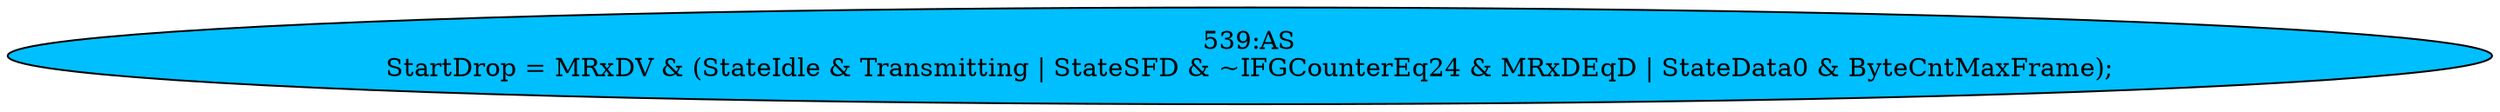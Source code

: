 strict digraph "" {
	node [label="\N"];
	"539:AS"	 [ast="<pyverilog.vparser.ast.Assign object at 0x7fb43032cf50>",
		def_var="['StartDrop']",
		fillcolor=deepskyblue,
		label="539:AS
StartDrop = MRxDV & (StateIdle & Transmitting | StateSFD & ~IFGCounterEq24 & MRxDEqD | StateData0 & ByteCntMaxFrame);",
		statements="[]",
		style=filled,
		typ=Assign,
		use_var="['MRxDV', 'StateIdle', 'Transmitting', 'StateSFD', 'IFGCounterEq24', 'MRxDEqD', 'StateData0', 'ByteCntMaxFrame']"];
}

